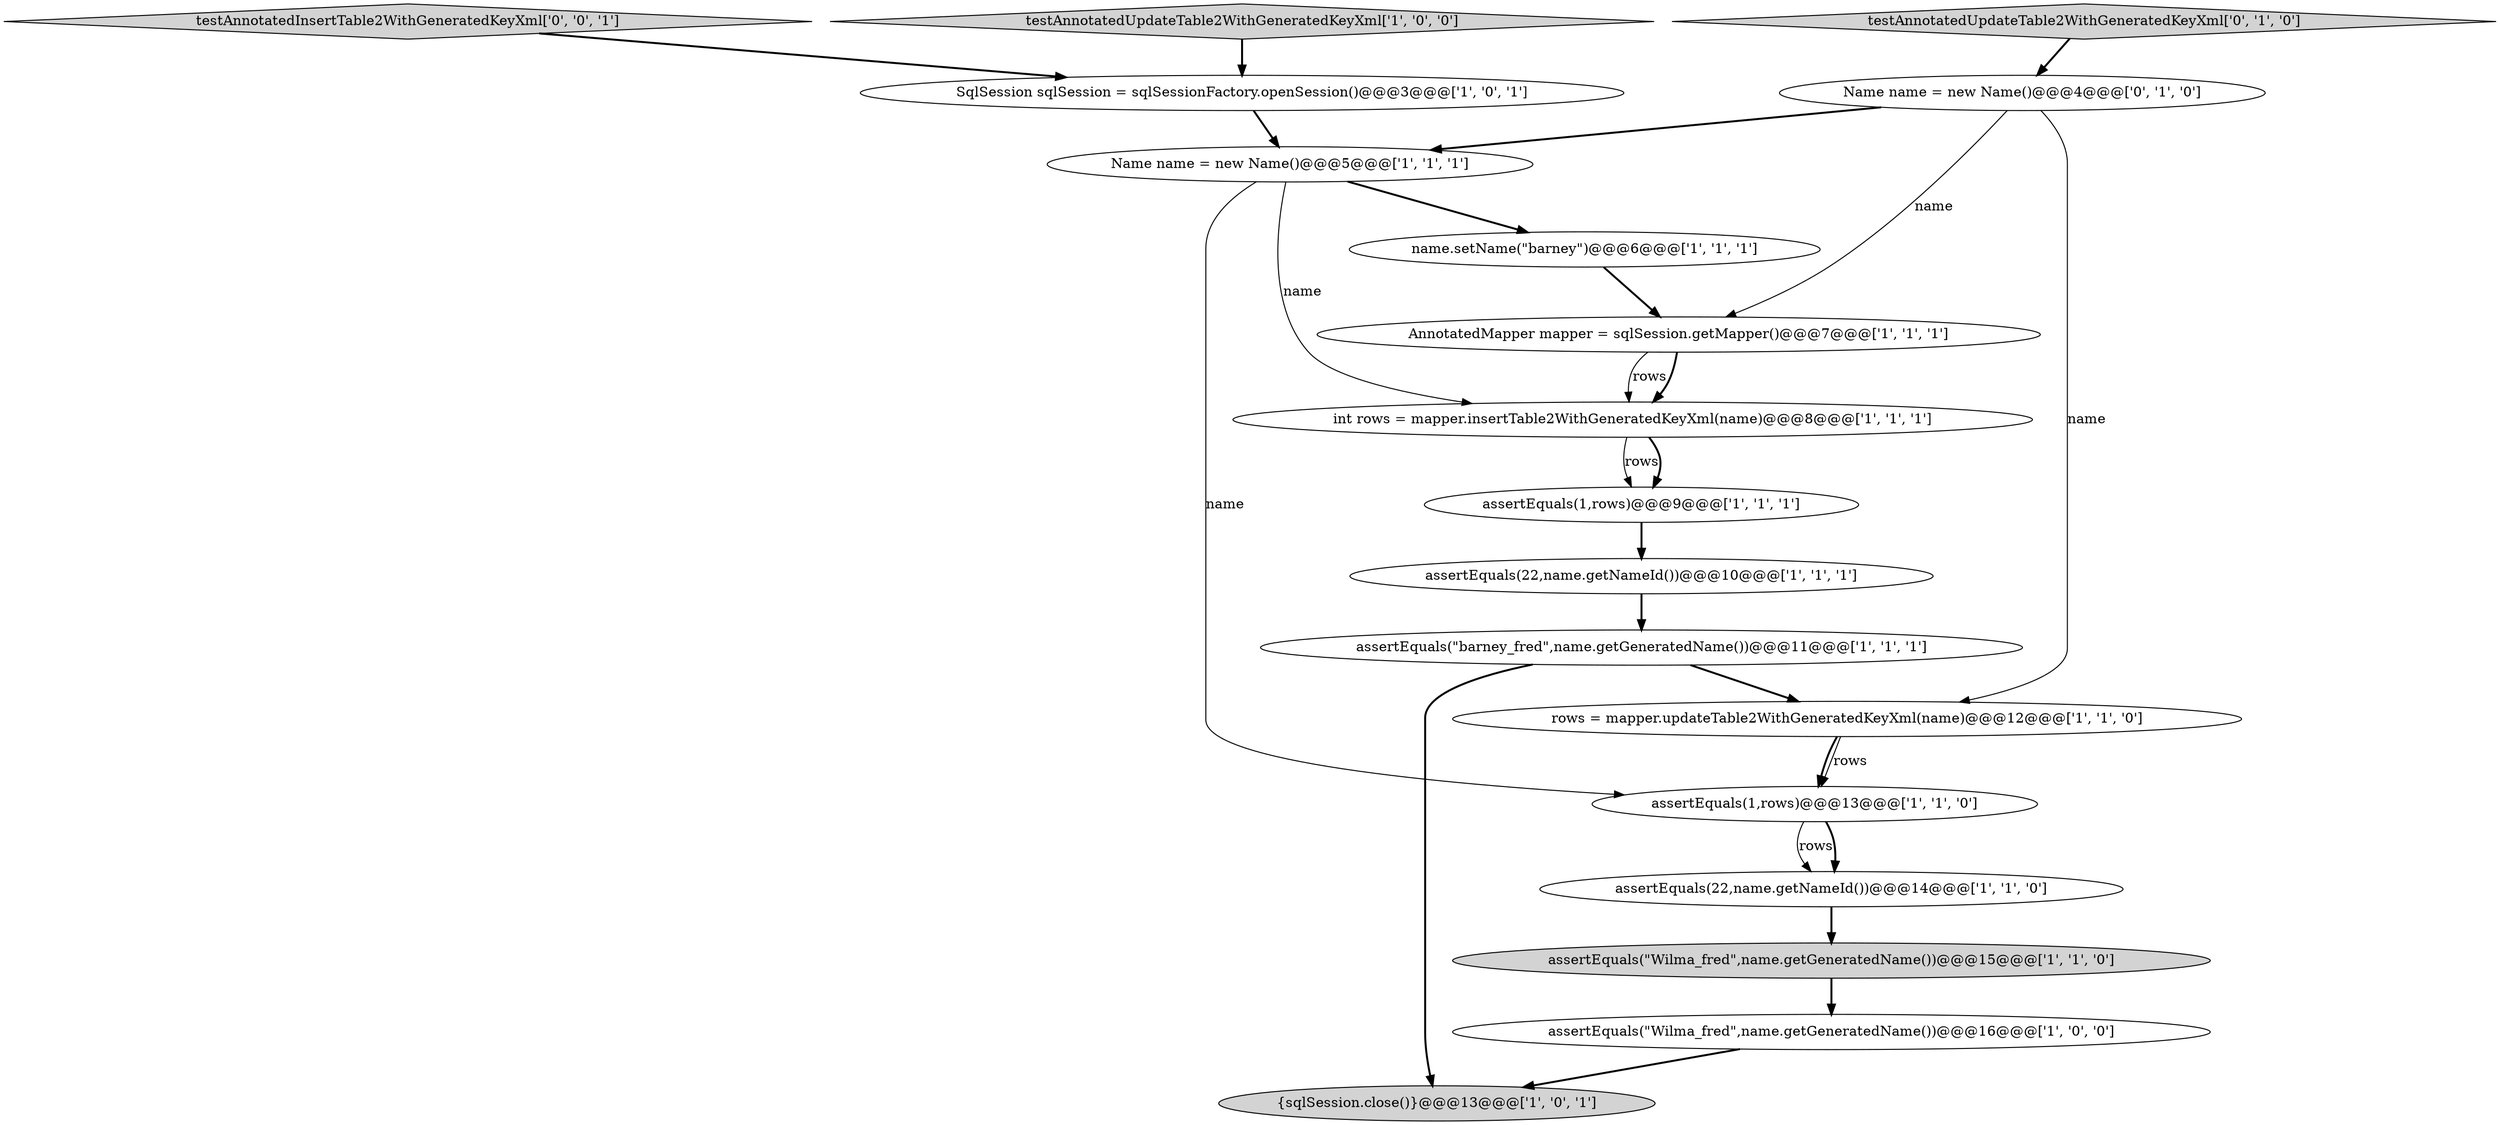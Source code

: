 digraph {
0 [style = filled, label = "rows = mapper.updateTable2WithGeneratedKeyXml(name)@@@12@@@['1', '1', '0']", fillcolor = white, shape = ellipse image = "AAA0AAABBB1BBB"];
2 [style = filled, label = "{sqlSession.close()}@@@13@@@['1', '0', '1']", fillcolor = lightgray, shape = ellipse image = "AAA0AAABBB1BBB"];
12 [style = filled, label = "assertEquals(22,name.getNameId())@@@10@@@['1', '1', '1']", fillcolor = white, shape = ellipse image = "AAA0AAABBB1BBB"];
3 [style = filled, label = "Name name = new Name()@@@5@@@['1', '1', '1']", fillcolor = white, shape = ellipse image = "AAA0AAABBB1BBB"];
4 [style = filled, label = "assertEquals(1,rows)@@@13@@@['1', '1', '0']", fillcolor = white, shape = ellipse image = "AAA0AAABBB1BBB"];
1 [style = filled, label = "int rows = mapper.insertTable2WithGeneratedKeyXml(name)@@@8@@@['1', '1', '1']", fillcolor = white, shape = ellipse image = "AAA0AAABBB1BBB"];
6 [style = filled, label = "assertEquals(\"barney_fred\",name.getGeneratedName())@@@11@@@['1', '1', '1']", fillcolor = white, shape = ellipse image = "AAA0AAABBB1BBB"];
17 [style = filled, label = "testAnnotatedInsertTable2WithGeneratedKeyXml['0', '0', '1']", fillcolor = lightgray, shape = diamond image = "AAA0AAABBB3BBB"];
7 [style = filled, label = "name.setName(\"barney\")@@@6@@@['1', '1', '1']", fillcolor = white, shape = ellipse image = "AAA0AAABBB1BBB"];
9 [style = filled, label = "assertEquals(\"Wilma_fred\",name.getGeneratedName())@@@16@@@['1', '0', '0']", fillcolor = white, shape = ellipse image = "AAA0AAABBB1BBB"];
5 [style = filled, label = "testAnnotatedUpdateTable2WithGeneratedKeyXml['1', '0', '0']", fillcolor = lightgray, shape = diamond image = "AAA0AAABBB1BBB"];
13 [style = filled, label = "assertEquals(1,rows)@@@9@@@['1', '1', '1']", fillcolor = white, shape = ellipse image = "AAA0AAABBB1BBB"];
16 [style = filled, label = "Name name = new Name()@@@4@@@['0', '1', '0']", fillcolor = white, shape = ellipse image = "AAA0AAABBB2BBB"];
15 [style = filled, label = "testAnnotatedUpdateTable2WithGeneratedKeyXml['0', '1', '0']", fillcolor = lightgray, shape = diamond image = "AAA0AAABBB2BBB"];
14 [style = filled, label = "SqlSession sqlSession = sqlSessionFactory.openSession()@@@3@@@['1', '0', '1']", fillcolor = white, shape = ellipse image = "AAA0AAABBB1BBB"];
8 [style = filled, label = "assertEquals(22,name.getNameId())@@@14@@@['1', '1', '0']", fillcolor = white, shape = ellipse image = "AAA0AAABBB1BBB"];
10 [style = filled, label = "assertEquals(\"Wilma_fred\",name.getGeneratedName())@@@15@@@['1', '1', '0']", fillcolor = lightgray, shape = ellipse image = "AAA0AAABBB1BBB"];
11 [style = filled, label = "AnnotatedMapper mapper = sqlSession.getMapper()@@@7@@@['1', '1', '1']", fillcolor = white, shape = ellipse image = "AAA0AAABBB1BBB"];
16->0 [style = solid, label="name"];
14->3 [style = bold, label=""];
16->3 [style = bold, label=""];
8->10 [style = bold, label=""];
1->13 [style = solid, label="rows"];
7->11 [style = bold, label=""];
11->1 [style = solid, label="rows"];
0->4 [style = solid, label="rows"];
11->1 [style = bold, label=""];
9->2 [style = bold, label=""];
3->1 [style = solid, label="name"];
16->11 [style = solid, label="name"];
6->0 [style = bold, label=""];
5->14 [style = bold, label=""];
15->16 [style = bold, label=""];
12->6 [style = bold, label=""];
1->13 [style = bold, label=""];
3->4 [style = solid, label="name"];
6->2 [style = bold, label=""];
13->12 [style = bold, label=""];
3->7 [style = bold, label=""];
0->4 [style = bold, label=""];
17->14 [style = bold, label=""];
4->8 [style = solid, label="rows"];
4->8 [style = bold, label=""];
10->9 [style = bold, label=""];
}
